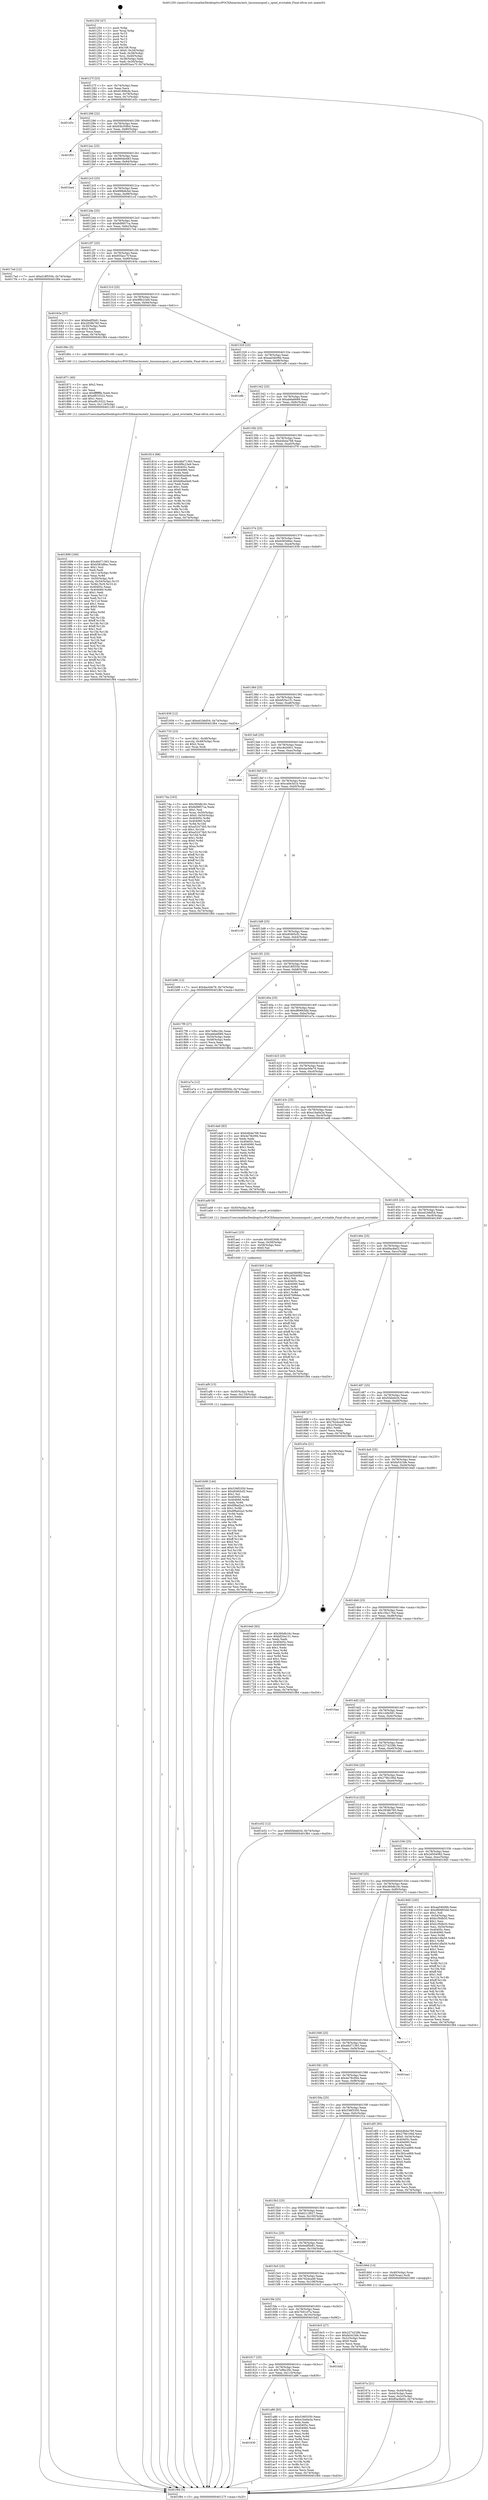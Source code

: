 digraph "0x401250" {
  label = "0x401250 (/mnt/c/Users/mathe/Desktop/tcc/POCII/binaries/extr_linuxmmzpool.c_zpool_evictable_Final-ollvm.out::main(0))"
  labelloc = "t"
  node[shape=record]

  Entry [label="",width=0.3,height=0.3,shape=circle,fillcolor=black,style=filled]
  "0x40127f" [label="{
     0x40127f [23]\l
     | [instrs]\l
     &nbsp;&nbsp;0x40127f \<+3\>: mov -0x74(%rbp),%eax\l
     &nbsp;&nbsp;0x401282 \<+2\>: mov %eax,%ecx\l
     &nbsp;&nbsp;0x401284 \<+6\>: sub $0x81899cfe,%ecx\l
     &nbsp;&nbsp;0x40128a \<+3\>: mov %eax,-0x78(%rbp)\l
     &nbsp;&nbsp;0x40128d \<+3\>: mov %ecx,-0x7c(%rbp)\l
     &nbsp;&nbsp;0x401290 \<+6\>: je 0000000000401d3c \<main+0xaec\>\l
  }"]
  "0x401d3c" [label="{
     0x401d3c\l
  }", style=dashed]
  "0x401296" [label="{
     0x401296 [22]\l
     | [instrs]\l
     &nbsp;&nbsp;0x401296 \<+5\>: jmp 000000000040129b \<main+0x4b\>\l
     &nbsp;&nbsp;0x40129b \<+3\>: mov -0x78(%rbp),%eax\l
     &nbsp;&nbsp;0x40129e \<+5\>: sub $0x83b359b4,%eax\l
     &nbsp;&nbsp;0x4012a3 \<+3\>: mov %eax,-0x80(%rbp)\l
     &nbsp;&nbsp;0x4012a6 \<+6\>: je 0000000000401f55 \<main+0xd05\>\l
  }"]
  Exit [label="",width=0.3,height=0.3,shape=circle,fillcolor=black,style=filled,peripheries=2]
  "0x401f55" [label="{
     0x401f55\l
  }", style=dashed]
  "0x4012ac" [label="{
     0x4012ac [25]\l
     | [instrs]\l
     &nbsp;&nbsp;0x4012ac \<+5\>: jmp 00000000004012b1 \<main+0x61\>\l
     &nbsp;&nbsp;0x4012b1 \<+3\>: mov -0x78(%rbp),%eax\l
     &nbsp;&nbsp;0x4012b4 \<+5\>: sub $0x860de483,%eax\l
     &nbsp;&nbsp;0x4012b9 \<+6\>: mov %eax,-0x84(%rbp)\l
     &nbsp;&nbsp;0x4012bf \<+6\>: je 0000000000401ba4 \<main+0x954\>\l
  }"]
  "0x401b08" [label="{
     0x401b08 [144]\l
     | [instrs]\l
     &nbsp;&nbsp;0x401b08 \<+5\>: mov $0x536f3350,%eax\l
     &nbsp;&nbsp;0x401b0d \<+5\>: mov $0xd0465cf2,%esi\l
     &nbsp;&nbsp;0x401b12 \<+2\>: mov $0x1,%cl\l
     &nbsp;&nbsp;0x401b14 \<+7\>: mov 0x40405c,%edx\l
     &nbsp;&nbsp;0x401b1b \<+8\>: mov 0x404060,%r8d\l
     &nbsp;&nbsp;0x401b23 \<+3\>: mov %edx,%r9d\l
     &nbsp;&nbsp;0x401b26 \<+7\>: add $0x6f9ad2a3,%r9d\l
     &nbsp;&nbsp;0x401b2d \<+4\>: sub $0x1,%r9d\l
     &nbsp;&nbsp;0x401b31 \<+7\>: sub $0x6f9ad2a3,%r9d\l
     &nbsp;&nbsp;0x401b38 \<+4\>: imul %r9d,%edx\l
     &nbsp;&nbsp;0x401b3c \<+3\>: and $0x1,%edx\l
     &nbsp;&nbsp;0x401b3f \<+3\>: cmp $0x0,%edx\l
     &nbsp;&nbsp;0x401b42 \<+4\>: sete %r10b\l
     &nbsp;&nbsp;0x401b46 \<+4\>: cmp $0xa,%r8d\l
     &nbsp;&nbsp;0x401b4a \<+4\>: setl %r11b\l
     &nbsp;&nbsp;0x401b4e \<+3\>: mov %r10b,%bl\l
     &nbsp;&nbsp;0x401b51 \<+3\>: xor $0xff,%bl\l
     &nbsp;&nbsp;0x401b54 \<+3\>: mov %r11b,%r14b\l
     &nbsp;&nbsp;0x401b57 \<+4\>: xor $0xff,%r14b\l
     &nbsp;&nbsp;0x401b5b \<+3\>: xor $0x0,%cl\l
     &nbsp;&nbsp;0x401b5e \<+3\>: mov %bl,%r15b\l
     &nbsp;&nbsp;0x401b61 \<+4\>: and $0x0,%r15b\l
     &nbsp;&nbsp;0x401b65 \<+3\>: and %cl,%r10b\l
     &nbsp;&nbsp;0x401b68 \<+3\>: mov %r14b,%r12b\l
     &nbsp;&nbsp;0x401b6b \<+4\>: and $0x0,%r12b\l
     &nbsp;&nbsp;0x401b6f \<+3\>: and %cl,%r11b\l
     &nbsp;&nbsp;0x401b72 \<+3\>: or %r10b,%r15b\l
     &nbsp;&nbsp;0x401b75 \<+3\>: or %r11b,%r12b\l
     &nbsp;&nbsp;0x401b78 \<+3\>: xor %r12b,%r15b\l
     &nbsp;&nbsp;0x401b7b \<+3\>: or %r14b,%bl\l
     &nbsp;&nbsp;0x401b7e \<+3\>: xor $0xff,%bl\l
     &nbsp;&nbsp;0x401b81 \<+3\>: or $0x0,%cl\l
     &nbsp;&nbsp;0x401b84 \<+2\>: and %cl,%bl\l
     &nbsp;&nbsp;0x401b86 \<+3\>: or %bl,%r15b\l
     &nbsp;&nbsp;0x401b89 \<+4\>: test $0x1,%r15b\l
     &nbsp;&nbsp;0x401b8d \<+3\>: cmovne %esi,%eax\l
     &nbsp;&nbsp;0x401b90 \<+3\>: mov %eax,-0x74(%rbp)\l
     &nbsp;&nbsp;0x401b93 \<+5\>: jmp 0000000000401f84 \<main+0xd34\>\l
  }"]
  "0x401ba4" [label="{
     0x401ba4\l
  }", style=dashed]
  "0x4012c5" [label="{
     0x4012c5 [25]\l
     | [instrs]\l
     &nbsp;&nbsp;0x4012c5 \<+5\>: jmp 00000000004012ca \<main+0x7a\>\l
     &nbsp;&nbsp;0x4012ca \<+3\>: mov -0x78(%rbp),%eax\l
     &nbsp;&nbsp;0x4012cd \<+5\>: sub $0x898b8cbd,%eax\l
     &nbsp;&nbsp;0x4012d2 \<+6\>: mov %eax,-0x88(%rbp)\l
     &nbsp;&nbsp;0x4012d8 \<+6\>: je 0000000000401ccf \<main+0xa7f\>\l
  }"]
  "0x401af9" [label="{
     0x401af9 [15]\l
     | [instrs]\l
     &nbsp;&nbsp;0x401af9 \<+4\>: mov -0x50(%rbp),%rdi\l
     &nbsp;&nbsp;0x401afd \<+6\>: mov %eax,-0x118(%rbp)\l
     &nbsp;&nbsp;0x401b03 \<+5\>: call 0000000000401030 \<free@plt\>\l
     | [calls]\l
     &nbsp;&nbsp;0x401030 \{1\} (unknown)\l
  }"]
  "0x401ccf" [label="{
     0x401ccf\l
  }", style=dashed]
  "0x4012de" [label="{
     0x4012de [25]\l
     | [instrs]\l
     &nbsp;&nbsp;0x4012de \<+5\>: jmp 00000000004012e3 \<main+0x93\>\l
     &nbsp;&nbsp;0x4012e3 \<+3\>: mov -0x78(%rbp),%eax\l
     &nbsp;&nbsp;0x4012e6 \<+5\>: sub $0x8d9857ca,%eax\l
     &nbsp;&nbsp;0x4012eb \<+6\>: mov %eax,-0x8c(%rbp)\l
     &nbsp;&nbsp;0x4012f1 \<+6\>: je 00000000004017ed \<main+0x59d\>\l
  }"]
  "0x401ae2" [label="{
     0x401ae2 [23]\l
     | [instrs]\l
     &nbsp;&nbsp;0x401ae2 \<+10\>: movabs $0x4020d6,%rdi\l
     &nbsp;&nbsp;0x401aec \<+3\>: mov %eax,-0x58(%rbp)\l
     &nbsp;&nbsp;0x401aef \<+3\>: mov -0x58(%rbp),%esi\l
     &nbsp;&nbsp;0x401af2 \<+2\>: mov $0x0,%al\l
     &nbsp;&nbsp;0x401af4 \<+5\>: call 0000000000401040 \<printf@plt\>\l
     | [calls]\l
     &nbsp;&nbsp;0x401040 \{1\} (unknown)\l
  }"]
  "0x4017ed" [label="{
     0x4017ed [12]\l
     | [instrs]\l
     &nbsp;&nbsp;0x4017ed \<+7\>: movl $0xd18f555b,-0x74(%rbp)\l
     &nbsp;&nbsp;0x4017f4 \<+5\>: jmp 0000000000401f84 \<main+0xd34\>\l
  }"]
  "0x4012f7" [label="{
     0x4012f7 [25]\l
     | [instrs]\l
     &nbsp;&nbsp;0x4012f7 \<+5\>: jmp 00000000004012fc \<main+0xac\>\l
     &nbsp;&nbsp;0x4012fc \<+3\>: mov -0x78(%rbp),%eax\l
     &nbsp;&nbsp;0x4012ff \<+5\>: sub $0x955acc7f,%eax\l
     &nbsp;&nbsp;0x401304 \<+6\>: mov %eax,-0x90(%rbp)\l
     &nbsp;&nbsp;0x40130a \<+6\>: je 000000000040163a \<main+0x3ea\>\l
  }"]
  "0x401630" [label="{
     0x401630\l
  }", style=dashed]
  "0x40163a" [label="{
     0x40163a [27]\l
     | [instrs]\l
     &nbsp;&nbsp;0x40163a \<+5\>: mov $0x6edf5b81,%eax\l
     &nbsp;&nbsp;0x40163f \<+5\>: mov $0x2838b760,%ecx\l
     &nbsp;&nbsp;0x401644 \<+3\>: mov -0x30(%rbp),%edx\l
     &nbsp;&nbsp;0x401647 \<+3\>: cmp $0x2,%edx\l
     &nbsp;&nbsp;0x40164a \<+3\>: cmovne %ecx,%eax\l
     &nbsp;&nbsp;0x40164d \<+3\>: mov %eax,-0x74(%rbp)\l
     &nbsp;&nbsp;0x401650 \<+5\>: jmp 0000000000401f84 \<main+0xd34\>\l
  }"]
  "0x401310" [label="{
     0x401310 [25]\l
     | [instrs]\l
     &nbsp;&nbsp;0x401310 \<+5\>: jmp 0000000000401315 \<main+0xc5\>\l
     &nbsp;&nbsp;0x401315 \<+3\>: mov -0x78(%rbp),%eax\l
     &nbsp;&nbsp;0x401318 \<+5\>: sub $0x9f9c23e9,%eax\l
     &nbsp;&nbsp;0x40131d \<+6\>: mov %eax,-0x94(%rbp)\l
     &nbsp;&nbsp;0x401323 \<+6\>: je 000000000040186c \<main+0x61c\>\l
  }"]
  "0x401f84" [label="{
     0x401f84 [5]\l
     | [instrs]\l
     &nbsp;&nbsp;0x401f84 \<+5\>: jmp 000000000040127f \<main+0x2f\>\l
  }"]
  "0x401250" [label="{
     0x401250 [47]\l
     | [instrs]\l
     &nbsp;&nbsp;0x401250 \<+1\>: push %rbp\l
     &nbsp;&nbsp;0x401251 \<+3\>: mov %rsp,%rbp\l
     &nbsp;&nbsp;0x401254 \<+2\>: push %r15\l
     &nbsp;&nbsp;0x401256 \<+2\>: push %r14\l
     &nbsp;&nbsp;0x401258 \<+2\>: push %r13\l
     &nbsp;&nbsp;0x40125a \<+2\>: push %r12\l
     &nbsp;&nbsp;0x40125c \<+1\>: push %rbx\l
     &nbsp;&nbsp;0x40125d \<+7\>: sub $0x108,%rsp\l
     &nbsp;&nbsp;0x401264 \<+7\>: movl $0x0,-0x34(%rbp)\l
     &nbsp;&nbsp;0x40126b \<+3\>: mov %edi,-0x38(%rbp)\l
     &nbsp;&nbsp;0x40126e \<+4\>: mov %rsi,-0x40(%rbp)\l
     &nbsp;&nbsp;0x401272 \<+3\>: mov -0x38(%rbp),%edi\l
     &nbsp;&nbsp;0x401275 \<+3\>: mov %edi,-0x30(%rbp)\l
     &nbsp;&nbsp;0x401278 \<+7\>: movl $0x955acc7f,-0x74(%rbp)\l
  }"]
  "0x401a86" [label="{
     0x401a86 [83]\l
     | [instrs]\l
     &nbsp;&nbsp;0x401a86 \<+5\>: mov $0x536f3350,%eax\l
     &nbsp;&nbsp;0x401a8b \<+5\>: mov $0xe1ba0a3a,%ecx\l
     &nbsp;&nbsp;0x401a90 \<+2\>: xor %edx,%edx\l
     &nbsp;&nbsp;0x401a92 \<+7\>: mov 0x40405c,%esi\l
     &nbsp;&nbsp;0x401a99 \<+7\>: mov 0x404060,%edi\l
     &nbsp;&nbsp;0x401aa0 \<+3\>: sub $0x1,%edx\l
     &nbsp;&nbsp;0x401aa3 \<+3\>: mov %esi,%r8d\l
     &nbsp;&nbsp;0x401aa6 \<+3\>: add %edx,%r8d\l
     &nbsp;&nbsp;0x401aa9 \<+4\>: imul %r8d,%esi\l
     &nbsp;&nbsp;0x401aad \<+3\>: and $0x1,%esi\l
     &nbsp;&nbsp;0x401ab0 \<+3\>: cmp $0x0,%esi\l
     &nbsp;&nbsp;0x401ab3 \<+4\>: sete %r9b\l
     &nbsp;&nbsp;0x401ab7 \<+3\>: cmp $0xa,%edi\l
     &nbsp;&nbsp;0x401aba \<+4\>: setl %r10b\l
     &nbsp;&nbsp;0x401abe \<+3\>: mov %r9b,%r11b\l
     &nbsp;&nbsp;0x401ac1 \<+3\>: and %r10b,%r11b\l
     &nbsp;&nbsp;0x401ac4 \<+3\>: xor %r10b,%r9b\l
     &nbsp;&nbsp;0x401ac7 \<+3\>: or %r9b,%r11b\l
     &nbsp;&nbsp;0x401aca \<+4\>: test $0x1,%r11b\l
     &nbsp;&nbsp;0x401ace \<+3\>: cmovne %ecx,%eax\l
     &nbsp;&nbsp;0x401ad1 \<+3\>: mov %eax,-0x74(%rbp)\l
     &nbsp;&nbsp;0x401ad4 \<+5\>: jmp 0000000000401f84 \<main+0xd34\>\l
  }"]
  "0x40186c" [label="{
     0x40186c [5]\l
     | [instrs]\l
     &nbsp;&nbsp;0x40186c \<+5\>: call 0000000000401160 \<next_i\>\l
     | [calls]\l
     &nbsp;&nbsp;0x401160 \{1\} (/mnt/c/Users/mathe/Desktop/tcc/POCII/binaries/extr_linuxmmzpool.c_zpool_evictable_Final-ollvm.out::next_i)\l
  }"]
  "0x401329" [label="{
     0x401329 [25]\l
     | [instrs]\l
     &nbsp;&nbsp;0x401329 \<+5\>: jmp 000000000040132e \<main+0xde\>\l
     &nbsp;&nbsp;0x40132e \<+3\>: mov -0x78(%rbp),%eax\l
     &nbsp;&nbsp;0x401331 \<+5\>: sub $0xaa04b06b,%eax\l
     &nbsp;&nbsp;0x401336 \<+6\>: mov %eax,-0x98(%rbp)\l
     &nbsp;&nbsp;0x40133c \<+6\>: je 0000000000401efb \<main+0xcab\>\l
  }"]
  "0x401617" [label="{
     0x401617 [25]\l
     | [instrs]\l
     &nbsp;&nbsp;0x401617 \<+5\>: jmp 000000000040161c \<main+0x3cc\>\l
     &nbsp;&nbsp;0x40161c \<+3\>: mov -0x78(%rbp),%eax\l
     &nbsp;&nbsp;0x40161f \<+5\>: sub $0x7e9bc29c,%eax\l
     &nbsp;&nbsp;0x401624 \<+6\>: mov %eax,-0x110(%rbp)\l
     &nbsp;&nbsp;0x40162a \<+6\>: je 0000000000401a86 \<main+0x836\>\l
  }"]
  "0x401efb" [label="{
     0x401efb\l
  }", style=dashed]
  "0x401342" [label="{
     0x401342 [25]\l
     | [instrs]\l
     &nbsp;&nbsp;0x401342 \<+5\>: jmp 0000000000401347 \<main+0xf7\>\l
     &nbsp;&nbsp;0x401347 \<+3\>: mov -0x78(%rbp),%eax\l
     &nbsp;&nbsp;0x40134a \<+5\>: sub $0xab6a6689,%eax\l
     &nbsp;&nbsp;0x40134f \<+6\>: mov %eax,-0x9c(%rbp)\l
     &nbsp;&nbsp;0x401355 \<+6\>: je 0000000000401814 \<main+0x5c4\>\l
  }"]
  "0x401bd2" [label="{
     0x401bd2\l
  }", style=dashed]
  "0x401814" [label="{
     0x401814 [88]\l
     | [instrs]\l
     &nbsp;&nbsp;0x401814 \<+5\>: mov $0x46d71363,%eax\l
     &nbsp;&nbsp;0x401819 \<+5\>: mov $0x9f9c23e9,%ecx\l
     &nbsp;&nbsp;0x40181e \<+7\>: mov 0x40405c,%edx\l
     &nbsp;&nbsp;0x401825 \<+7\>: mov 0x404060,%esi\l
     &nbsp;&nbsp;0x40182c \<+2\>: mov %edx,%edi\l
     &nbsp;&nbsp;0x40182e \<+6\>: add $0x6d0ad4e9,%edi\l
     &nbsp;&nbsp;0x401834 \<+3\>: sub $0x1,%edi\l
     &nbsp;&nbsp;0x401837 \<+6\>: sub $0x6d0ad4e9,%edi\l
     &nbsp;&nbsp;0x40183d \<+3\>: imul %edi,%edx\l
     &nbsp;&nbsp;0x401840 \<+3\>: and $0x1,%edx\l
     &nbsp;&nbsp;0x401843 \<+3\>: cmp $0x0,%edx\l
     &nbsp;&nbsp;0x401846 \<+4\>: sete %r8b\l
     &nbsp;&nbsp;0x40184a \<+3\>: cmp $0xa,%esi\l
     &nbsp;&nbsp;0x40184d \<+4\>: setl %r9b\l
     &nbsp;&nbsp;0x401851 \<+3\>: mov %r8b,%r10b\l
     &nbsp;&nbsp;0x401854 \<+3\>: and %r9b,%r10b\l
     &nbsp;&nbsp;0x401857 \<+3\>: xor %r9b,%r8b\l
     &nbsp;&nbsp;0x40185a \<+3\>: or %r8b,%r10b\l
     &nbsp;&nbsp;0x40185d \<+4\>: test $0x1,%r10b\l
     &nbsp;&nbsp;0x401861 \<+3\>: cmovne %ecx,%eax\l
     &nbsp;&nbsp;0x401864 \<+3\>: mov %eax,-0x74(%rbp)\l
     &nbsp;&nbsp;0x401867 \<+5\>: jmp 0000000000401f84 \<main+0xd34\>\l
  }"]
  "0x40135b" [label="{
     0x40135b [25]\l
     | [instrs]\l
     &nbsp;&nbsp;0x40135b \<+5\>: jmp 0000000000401360 \<main+0x110\>\l
     &nbsp;&nbsp;0x401360 \<+3\>: mov -0x78(%rbp),%eax\l
     &nbsp;&nbsp;0x401363 \<+5\>: sub $0xb4b4a768,%eax\l
     &nbsp;&nbsp;0x401368 \<+6\>: mov %eax,-0xa0(%rbp)\l
     &nbsp;&nbsp;0x40136e \<+6\>: je 0000000000401f76 \<main+0xd26\>\l
  }"]
  "0x401899" [label="{
     0x401899 [160]\l
     | [instrs]\l
     &nbsp;&nbsp;0x401899 \<+5\>: mov $0x46d71363,%ecx\l
     &nbsp;&nbsp;0x40189e \<+5\>: mov $0xb583d6ec,%edx\l
     &nbsp;&nbsp;0x4018a3 \<+3\>: mov $0x1,%sil\l
     &nbsp;&nbsp;0x4018a6 \<+2\>: xor %edi,%edi\l
     &nbsp;&nbsp;0x4018a8 \<+7\>: mov -0x114(%rbp),%r8d\l
     &nbsp;&nbsp;0x4018af \<+4\>: imul %eax,%r8d\l
     &nbsp;&nbsp;0x4018b3 \<+4\>: mov -0x50(%rbp),%r9\l
     &nbsp;&nbsp;0x4018b7 \<+4\>: movslq -0x54(%rbp),%r10\l
     &nbsp;&nbsp;0x4018bb \<+4\>: mov %r8d,(%r9,%r10,4)\l
     &nbsp;&nbsp;0x4018bf \<+7\>: mov 0x40405c,%eax\l
     &nbsp;&nbsp;0x4018c6 \<+8\>: mov 0x404060,%r8d\l
     &nbsp;&nbsp;0x4018ce \<+3\>: sub $0x1,%edi\l
     &nbsp;&nbsp;0x4018d1 \<+3\>: mov %eax,%r11d\l
     &nbsp;&nbsp;0x4018d4 \<+3\>: add %edi,%r11d\l
     &nbsp;&nbsp;0x4018d7 \<+4\>: imul %r11d,%eax\l
     &nbsp;&nbsp;0x4018db \<+3\>: and $0x1,%eax\l
     &nbsp;&nbsp;0x4018de \<+3\>: cmp $0x0,%eax\l
     &nbsp;&nbsp;0x4018e1 \<+3\>: sete %bl\l
     &nbsp;&nbsp;0x4018e4 \<+4\>: cmp $0xa,%r8d\l
     &nbsp;&nbsp;0x4018e8 \<+4\>: setl %r14b\l
     &nbsp;&nbsp;0x4018ec \<+3\>: mov %bl,%r15b\l
     &nbsp;&nbsp;0x4018ef \<+4\>: xor $0xff,%r15b\l
     &nbsp;&nbsp;0x4018f3 \<+3\>: mov %r14b,%r12b\l
     &nbsp;&nbsp;0x4018f6 \<+4\>: xor $0xff,%r12b\l
     &nbsp;&nbsp;0x4018fa \<+4\>: xor $0x1,%sil\l
     &nbsp;&nbsp;0x4018fe \<+3\>: mov %r15b,%r13b\l
     &nbsp;&nbsp;0x401901 \<+4\>: and $0xff,%r13b\l
     &nbsp;&nbsp;0x401905 \<+3\>: and %sil,%bl\l
     &nbsp;&nbsp;0x401908 \<+3\>: mov %r12b,%al\l
     &nbsp;&nbsp;0x40190b \<+2\>: and $0xff,%al\l
     &nbsp;&nbsp;0x40190d \<+3\>: and %sil,%r14b\l
     &nbsp;&nbsp;0x401910 \<+3\>: or %bl,%r13b\l
     &nbsp;&nbsp;0x401913 \<+3\>: or %r14b,%al\l
     &nbsp;&nbsp;0x401916 \<+3\>: xor %al,%r13b\l
     &nbsp;&nbsp;0x401919 \<+3\>: or %r12b,%r15b\l
     &nbsp;&nbsp;0x40191c \<+4\>: xor $0xff,%r15b\l
     &nbsp;&nbsp;0x401920 \<+4\>: or $0x1,%sil\l
     &nbsp;&nbsp;0x401924 \<+3\>: and %sil,%r15b\l
     &nbsp;&nbsp;0x401927 \<+3\>: or %r15b,%r13b\l
     &nbsp;&nbsp;0x40192a \<+4\>: test $0x1,%r13b\l
     &nbsp;&nbsp;0x40192e \<+3\>: cmovne %edx,%ecx\l
     &nbsp;&nbsp;0x401931 \<+3\>: mov %ecx,-0x74(%rbp)\l
     &nbsp;&nbsp;0x401934 \<+5\>: jmp 0000000000401f84 \<main+0xd34\>\l
  }"]
  "0x401f76" [label="{
     0x401f76\l
  }", style=dashed]
  "0x401374" [label="{
     0x401374 [25]\l
     | [instrs]\l
     &nbsp;&nbsp;0x401374 \<+5\>: jmp 0000000000401379 \<main+0x129\>\l
     &nbsp;&nbsp;0x401379 \<+3\>: mov -0x78(%rbp),%eax\l
     &nbsp;&nbsp;0x40137c \<+5\>: sub $0xb583d6ec,%eax\l
     &nbsp;&nbsp;0x401381 \<+6\>: mov %eax,-0xa4(%rbp)\l
     &nbsp;&nbsp;0x401387 \<+6\>: je 0000000000401939 \<main+0x6e9\>\l
  }"]
  "0x401871" [label="{
     0x401871 [40]\l
     | [instrs]\l
     &nbsp;&nbsp;0x401871 \<+5\>: mov $0x2,%ecx\l
     &nbsp;&nbsp;0x401876 \<+1\>: cltd\l
     &nbsp;&nbsp;0x401877 \<+2\>: idiv %ecx\l
     &nbsp;&nbsp;0x401879 \<+6\>: imul $0xfffffffe,%edx,%ecx\l
     &nbsp;&nbsp;0x40187f \<+6\>: add $0xef910322,%ecx\l
     &nbsp;&nbsp;0x401885 \<+3\>: add $0x1,%ecx\l
     &nbsp;&nbsp;0x401888 \<+6\>: sub $0xef910322,%ecx\l
     &nbsp;&nbsp;0x40188e \<+6\>: mov %ecx,-0x114(%rbp)\l
     &nbsp;&nbsp;0x401894 \<+5\>: call 0000000000401160 \<next_i\>\l
     | [calls]\l
     &nbsp;&nbsp;0x401160 \{1\} (/mnt/c/Users/mathe/Desktop/tcc/POCII/binaries/extr_linuxmmzpool.c_zpool_evictable_Final-ollvm.out::next_i)\l
  }"]
  "0x401939" [label="{
     0x401939 [12]\l
     | [instrs]\l
     &nbsp;&nbsp;0x401939 \<+7\>: movl $0xed1b6d54,-0x74(%rbp)\l
     &nbsp;&nbsp;0x401940 \<+5\>: jmp 0000000000401f84 \<main+0xd34\>\l
  }"]
  "0x40138d" [label="{
     0x40138d [25]\l
     | [instrs]\l
     &nbsp;&nbsp;0x40138d \<+5\>: jmp 0000000000401392 \<main+0x142\>\l
     &nbsp;&nbsp;0x401392 \<+3\>: mov -0x78(%rbp),%eax\l
     &nbsp;&nbsp;0x401395 \<+5\>: sub $0xbf20a151,%eax\l
     &nbsp;&nbsp;0x40139a \<+6\>: mov %eax,-0xa8(%rbp)\l
     &nbsp;&nbsp;0x4013a0 \<+6\>: je 0000000000401733 \<main+0x4e3\>\l
  }"]
  "0x40174a" [label="{
     0x40174a [163]\l
     | [instrs]\l
     &nbsp;&nbsp;0x40174a \<+5\>: mov $0x360db16c,%ecx\l
     &nbsp;&nbsp;0x40174f \<+5\>: mov $0x8d9857ca,%edx\l
     &nbsp;&nbsp;0x401754 \<+3\>: mov $0x1,%sil\l
     &nbsp;&nbsp;0x401757 \<+4\>: mov %rax,-0x50(%rbp)\l
     &nbsp;&nbsp;0x40175b \<+7\>: movl $0x0,-0x54(%rbp)\l
     &nbsp;&nbsp;0x401762 \<+8\>: mov 0x40405c,%r8d\l
     &nbsp;&nbsp;0x40176a \<+8\>: mov 0x404060,%r9d\l
     &nbsp;&nbsp;0x401772 \<+3\>: mov %r8d,%r10d\l
     &nbsp;&nbsp;0x401775 \<+7\>: sub $0xa52473b5,%r10d\l
     &nbsp;&nbsp;0x40177c \<+4\>: sub $0x1,%r10d\l
     &nbsp;&nbsp;0x401780 \<+7\>: add $0xa52473b5,%r10d\l
     &nbsp;&nbsp;0x401787 \<+4\>: imul %r10d,%r8d\l
     &nbsp;&nbsp;0x40178b \<+4\>: and $0x1,%r8d\l
     &nbsp;&nbsp;0x40178f \<+4\>: cmp $0x0,%r8d\l
     &nbsp;&nbsp;0x401793 \<+4\>: sete %r11b\l
     &nbsp;&nbsp;0x401797 \<+4\>: cmp $0xa,%r9d\l
     &nbsp;&nbsp;0x40179b \<+3\>: setl %bl\l
     &nbsp;&nbsp;0x40179e \<+3\>: mov %r11b,%r14b\l
     &nbsp;&nbsp;0x4017a1 \<+4\>: xor $0xff,%r14b\l
     &nbsp;&nbsp;0x4017a5 \<+3\>: mov %bl,%r15b\l
     &nbsp;&nbsp;0x4017a8 \<+4\>: xor $0xff,%r15b\l
     &nbsp;&nbsp;0x4017ac \<+4\>: xor $0x1,%sil\l
     &nbsp;&nbsp;0x4017b0 \<+3\>: mov %r14b,%r12b\l
     &nbsp;&nbsp;0x4017b3 \<+4\>: and $0xff,%r12b\l
     &nbsp;&nbsp;0x4017b7 \<+3\>: and %sil,%r11b\l
     &nbsp;&nbsp;0x4017ba \<+3\>: mov %r15b,%r13b\l
     &nbsp;&nbsp;0x4017bd \<+4\>: and $0xff,%r13b\l
     &nbsp;&nbsp;0x4017c1 \<+3\>: and %sil,%bl\l
     &nbsp;&nbsp;0x4017c4 \<+3\>: or %r11b,%r12b\l
     &nbsp;&nbsp;0x4017c7 \<+3\>: or %bl,%r13b\l
     &nbsp;&nbsp;0x4017ca \<+3\>: xor %r13b,%r12b\l
     &nbsp;&nbsp;0x4017cd \<+3\>: or %r15b,%r14b\l
     &nbsp;&nbsp;0x4017d0 \<+4\>: xor $0xff,%r14b\l
     &nbsp;&nbsp;0x4017d4 \<+4\>: or $0x1,%sil\l
     &nbsp;&nbsp;0x4017d8 \<+3\>: and %sil,%r14b\l
     &nbsp;&nbsp;0x4017db \<+3\>: or %r14b,%r12b\l
     &nbsp;&nbsp;0x4017de \<+4\>: test $0x1,%r12b\l
     &nbsp;&nbsp;0x4017e2 \<+3\>: cmovne %edx,%ecx\l
     &nbsp;&nbsp;0x4017e5 \<+3\>: mov %ecx,-0x74(%rbp)\l
     &nbsp;&nbsp;0x4017e8 \<+5\>: jmp 0000000000401f84 \<main+0xd34\>\l
  }"]
  "0x401733" [label="{
     0x401733 [23]\l
     | [instrs]\l
     &nbsp;&nbsp;0x401733 \<+7\>: movl $0x1,-0x48(%rbp)\l
     &nbsp;&nbsp;0x40173a \<+4\>: movslq -0x48(%rbp),%rax\l
     &nbsp;&nbsp;0x40173e \<+4\>: shl $0x2,%rax\l
     &nbsp;&nbsp;0x401742 \<+3\>: mov %rax,%rdi\l
     &nbsp;&nbsp;0x401745 \<+5\>: call 0000000000401050 \<malloc@plt\>\l
     | [calls]\l
     &nbsp;&nbsp;0x401050 \{1\} (unknown)\l
  }"]
  "0x4013a6" [label="{
     0x4013a6 [25]\l
     | [instrs]\l
     &nbsp;&nbsp;0x4013a6 \<+5\>: jmp 00000000004013ab \<main+0x15b\>\l
     &nbsp;&nbsp;0x4013ab \<+3\>: mov -0x78(%rbp),%eax\l
     &nbsp;&nbsp;0x4013ae \<+5\>: sub $0xc8a50fc1,%eax\l
     &nbsp;&nbsp;0x4013b3 \<+6\>: mov %eax,-0xac(%rbp)\l
     &nbsp;&nbsp;0x4013b9 \<+6\>: je 0000000000401d48 \<main+0xaf8\>\l
  }"]
  "0x4015fe" [label="{
     0x4015fe [25]\l
     | [instrs]\l
     &nbsp;&nbsp;0x4015fe \<+5\>: jmp 0000000000401603 \<main+0x3b3\>\l
     &nbsp;&nbsp;0x401603 \<+3\>: mov -0x78(%rbp),%eax\l
     &nbsp;&nbsp;0x401606 \<+5\>: sub $0x7b01cf7a,%eax\l
     &nbsp;&nbsp;0x40160b \<+6\>: mov %eax,-0x10c(%rbp)\l
     &nbsp;&nbsp;0x401611 \<+6\>: je 0000000000401bd2 \<main+0x982\>\l
  }"]
  "0x401d48" [label="{
     0x401d48\l
  }", style=dashed]
  "0x4013bf" [label="{
     0x4013bf [25]\l
     | [instrs]\l
     &nbsp;&nbsp;0x4013bf \<+5\>: jmp 00000000004013c4 \<main+0x174\>\l
     &nbsp;&nbsp;0x4013c4 \<+3\>: mov -0x78(%rbp),%eax\l
     &nbsp;&nbsp;0x4013c7 \<+5\>: sub $0xca0e3d1b,%eax\l
     &nbsp;&nbsp;0x4013cc \<+6\>: mov %eax,-0xb0(%rbp)\l
     &nbsp;&nbsp;0x4013d2 \<+6\>: je 0000000000401c3f \<main+0x9ef\>\l
  }"]
  "0x4016c5" [label="{
     0x4016c5 [27]\l
     | [instrs]\l
     &nbsp;&nbsp;0x4016c5 \<+5\>: mov $0x2274228b,%eax\l
     &nbsp;&nbsp;0x4016ca \<+5\>: mov $0xfa541bfe,%ecx\l
     &nbsp;&nbsp;0x4016cf \<+3\>: mov -0x2c(%rbp),%edx\l
     &nbsp;&nbsp;0x4016d2 \<+3\>: cmp $0x0,%edx\l
     &nbsp;&nbsp;0x4016d5 \<+3\>: cmove %ecx,%eax\l
     &nbsp;&nbsp;0x4016d8 \<+3\>: mov %eax,-0x74(%rbp)\l
     &nbsp;&nbsp;0x4016db \<+5\>: jmp 0000000000401f84 \<main+0xd34\>\l
  }"]
  "0x401c3f" [label="{
     0x401c3f\l
  }", style=dashed]
  "0x4013d8" [label="{
     0x4013d8 [25]\l
     | [instrs]\l
     &nbsp;&nbsp;0x4013d8 \<+5\>: jmp 00000000004013dd \<main+0x18d\>\l
     &nbsp;&nbsp;0x4013dd \<+3\>: mov -0x78(%rbp),%eax\l
     &nbsp;&nbsp;0x4013e0 \<+5\>: sub $0xd0465cf2,%eax\l
     &nbsp;&nbsp;0x4013e5 \<+6\>: mov %eax,-0xb4(%rbp)\l
     &nbsp;&nbsp;0x4013eb \<+6\>: je 0000000000401b98 \<main+0x948\>\l
  }"]
  "0x40167a" [label="{
     0x40167a [21]\l
     | [instrs]\l
     &nbsp;&nbsp;0x40167a \<+3\>: mov %eax,-0x44(%rbp)\l
     &nbsp;&nbsp;0x40167d \<+3\>: mov -0x44(%rbp),%eax\l
     &nbsp;&nbsp;0x401680 \<+3\>: mov %eax,-0x2c(%rbp)\l
     &nbsp;&nbsp;0x401683 \<+7\>: movl $0xf0ac8a02,-0x74(%rbp)\l
     &nbsp;&nbsp;0x40168a \<+5\>: jmp 0000000000401f84 \<main+0xd34\>\l
  }"]
  "0x401b98" [label="{
     0x401b98 [12]\l
     | [instrs]\l
     &nbsp;&nbsp;0x401b98 \<+7\>: movl $0xdac0de76,-0x74(%rbp)\l
     &nbsp;&nbsp;0x401b9f \<+5\>: jmp 0000000000401f84 \<main+0xd34\>\l
  }"]
  "0x4013f1" [label="{
     0x4013f1 [25]\l
     | [instrs]\l
     &nbsp;&nbsp;0x4013f1 \<+5\>: jmp 00000000004013f6 \<main+0x1a6\>\l
     &nbsp;&nbsp;0x4013f6 \<+3\>: mov -0x78(%rbp),%eax\l
     &nbsp;&nbsp;0x4013f9 \<+5\>: sub $0xd18f555b,%eax\l
     &nbsp;&nbsp;0x4013fe \<+6\>: mov %eax,-0xb8(%rbp)\l
     &nbsp;&nbsp;0x401404 \<+6\>: je 00000000004017f9 \<main+0x5a9\>\l
  }"]
  "0x4015e5" [label="{
     0x4015e5 [25]\l
     | [instrs]\l
     &nbsp;&nbsp;0x4015e5 \<+5\>: jmp 00000000004015ea \<main+0x39a\>\l
     &nbsp;&nbsp;0x4015ea \<+3\>: mov -0x78(%rbp),%eax\l
     &nbsp;&nbsp;0x4015ed \<+5\>: sub $0x762dca49,%eax\l
     &nbsp;&nbsp;0x4015f2 \<+6\>: mov %eax,-0x108(%rbp)\l
     &nbsp;&nbsp;0x4015f8 \<+6\>: je 00000000004016c5 \<main+0x475\>\l
  }"]
  "0x4017f9" [label="{
     0x4017f9 [27]\l
     | [instrs]\l
     &nbsp;&nbsp;0x4017f9 \<+5\>: mov $0x7e9bc29c,%eax\l
     &nbsp;&nbsp;0x4017fe \<+5\>: mov $0xab6a6689,%ecx\l
     &nbsp;&nbsp;0x401803 \<+3\>: mov -0x54(%rbp),%edx\l
     &nbsp;&nbsp;0x401806 \<+3\>: cmp -0x48(%rbp),%edx\l
     &nbsp;&nbsp;0x401809 \<+3\>: cmovl %ecx,%eax\l
     &nbsp;&nbsp;0x40180c \<+3\>: mov %eax,-0x74(%rbp)\l
     &nbsp;&nbsp;0x40180f \<+5\>: jmp 0000000000401f84 \<main+0xd34\>\l
  }"]
  "0x40140a" [label="{
     0x40140a [25]\l
     | [instrs]\l
     &nbsp;&nbsp;0x40140a \<+5\>: jmp 000000000040140f \<main+0x1bf\>\l
     &nbsp;&nbsp;0x40140f \<+3\>: mov -0x78(%rbp),%eax\l
     &nbsp;&nbsp;0x401412 \<+5\>: sub $0xd80663dd,%eax\l
     &nbsp;&nbsp;0x401417 \<+6\>: mov %eax,-0xbc(%rbp)\l
     &nbsp;&nbsp;0x40141d \<+6\>: je 0000000000401a7a \<main+0x82a\>\l
  }"]
  "0x40166d" [label="{
     0x40166d [13]\l
     | [instrs]\l
     &nbsp;&nbsp;0x40166d \<+4\>: mov -0x40(%rbp),%rax\l
     &nbsp;&nbsp;0x401671 \<+4\>: mov 0x8(%rax),%rdi\l
     &nbsp;&nbsp;0x401675 \<+5\>: call 0000000000401060 \<atoi@plt\>\l
     | [calls]\l
     &nbsp;&nbsp;0x401060 \{1\} (unknown)\l
  }"]
  "0x401a7a" [label="{
     0x401a7a [12]\l
     | [instrs]\l
     &nbsp;&nbsp;0x401a7a \<+7\>: movl $0xd18f555b,-0x74(%rbp)\l
     &nbsp;&nbsp;0x401a81 \<+5\>: jmp 0000000000401f84 \<main+0xd34\>\l
  }"]
  "0x401423" [label="{
     0x401423 [25]\l
     | [instrs]\l
     &nbsp;&nbsp;0x401423 \<+5\>: jmp 0000000000401428 \<main+0x1d8\>\l
     &nbsp;&nbsp;0x401428 \<+3\>: mov -0x78(%rbp),%eax\l
     &nbsp;&nbsp;0x40142b \<+5\>: sub $0xdac0de76,%eax\l
     &nbsp;&nbsp;0x401430 \<+6\>: mov %eax,-0xc0(%rbp)\l
     &nbsp;&nbsp;0x401436 \<+6\>: je 0000000000401da0 \<main+0xb50\>\l
  }"]
  "0x4015cc" [label="{
     0x4015cc [25]\l
     | [instrs]\l
     &nbsp;&nbsp;0x4015cc \<+5\>: jmp 00000000004015d1 \<main+0x381\>\l
     &nbsp;&nbsp;0x4015d1 \<+3\>: mov -0x78(%rbp),%eax\l
     &nbsp;&nbsp;0x4015d4 \<+5\>: sub $0x6edf5b81,%eax\l
     &nbsp;&nbsp;0x4015d9 \<+6\>: mov %eax,-0x104(%rbp)\l
     &nbsp;&nbsp;0x4015df \<+6\>: je 000000000040166d \<main+0x41d\>\l
  }"]
  "0x401da0" [label="{
     0x401da0 [83]\l
     | [instrs]\l
     &nbsp;&nbsp;0x401da0 \<+5\>: mov $0xb4b4a768,%eax\l
     &nbsp;&nbsp;0x401da5 \<+5\>: mov $0x4e78c094,%ecx\l
     &nbsp;&nbsp;0x401daa \<+2\>: xor %edx,%edx\l
     &nbsp;&nbsp;0x401dac \<+7\>: mov 0x40405c,%esi\l
     &nbsp;&nbsp;0x401db3 \<+7\>: mov 0x404060,%edi\l
     &nbsp;&nbsp;0x401dba \<+3\>: sub $0x1,%edx\l
     &nbsp;&nbsp;0x401dbd \<+3\>: mov %esi,%r8d\l
     &nbsp;&nbsp;0x401dc0 \<+3\>: add %edx,%r8d\l
     &nbsp;&nbsp;0x401dc3 \<+4\>: imul %r8d,%esi\l
     &nbsp;&nbsp;0x401dc7 \<+3\>: and $0x1,%esi\l
     &nbsp;&nbsp;0x401dca \<+3\>: cmp $0x0,%esi\l
     &nbsp;&nbsp;0x401dcd \<+4\>: sete %r9b\l
     &nbsp;&nbsp;0x401dd1 \<+3\>: cmp $0xa,%edi\l
     &nbsp;&nbsp;0x401dd4 \<+4\>: setl %r10b\l
     &nbsp;&nbsp;0x401dd8 \<+3\>: mov %r9b,%r11b\l
     &nbsp;&nbsp;0x401ddb \<+3\>: and %r10b,%r11b\l
     &nbsp;&nbsp;0x401dde \<+3\>: xor %r10b,%r9b\l
     &nbsp;&nbsp;0x401de1 \<+3\>: or %r9b,%r11b\l
     &nbsp;&nbsp;0x401de4 \<+4\>: test $0x1,%r11b\l
     &nbsp;&nbsp;0x401de8 \<+3\>: cmovne %ecx,%eax\l
     &nbsp;&nbsp;0x401deb \<+3\>: mov %eax,-0x74(%rbp)\l
     &nbsp;&nbsp;0x401dee \<+5\>: jmp 0000000000401f84 \<main+0xd34\>\l
  }"]
  "0x40143c" [label="{
     0x40143c [25]\l
     | [instrs]\l
     &nbsp;&nbsp;0x40143c \<+5\>: jmp 0000000000401441 \<main+0x1f1\>\l
     &nbsp;&nbsp;0x401441 \<+3\>: mov -0x78(%rbp),%eax\l
     &nbsp;&nbsp;0x401444 \<+5\>: sub $0xe1ba0a3a,%eax\l
     &nbsp;&nbsp;0x401449 \<+6\>: mov %eax,-0xc4(%rbp)\l
     &nbsp;&nbsp;0x40144f \<+6\>: je 0000000000401ad9 \<main+0x889\>\l
  }"]
  "0x401d8f" [label="{
     0x401d8f\l
  }", style=dashed]
  "0x401ad9" [label="{
     0x401ad9 [9]\l
     | [instrs]\l
     &nbsp;&nbsp;0x401ad9 \<+4\>: mov -0x50(%rbp),%rdi\l
     &nbsp;&nbsp;0x401add \<+5\>: call 0000000000401240 \<zpool_evictable\>\l
     | [calls]\l
     &nbsp;&nbsp;0x401240 \{1\} (/mnt/c/Users/mathe/Desktop/tcc/POCII/binaries/extr_linuxmmzpool.c_zpool_evictable_Final-ollvm.out::zpool_evictable)\l
  }"]
  "0x401455" [label="{
     0x401455 [25]\l
     | [instrs]\l
     &nbsp;&nbsp;0x401455 \<+5\>: jmp 000000000040145a \<main+0x20a\>\l
     &nbsp;&nbsp;0x40145a \<+3\>: mov -0x78(%rbp),%eax\l
     &nbsp;&nbsp;0x40145d \<+5\>: sub $0xed1b6d54,%eax\l
     &nbsp;&nbsp;0x401462 \<+6\>: mov %eax,-0xc8(%rbp)\l
     &nbsp;&nbsp;0x401468 \<+6\>: je 0000000000401945 \<main+0x6f5\>\l
  }"]
  "0x4015b3" [label="{
     0x4015b3 [25]\l
     | [instrs]\l
     &nbsp;&nbsp;0x4015b3 \<+5\>: jmp 00000000004015b8 \<main+0x368\>\l
     &nbsp;&nbsp;0x4015b8 \<+3\>: mov -0x78(%rbp),%eax\l
     &nbsp;&nbsp;0x4015bb \<+5\>: sub $0x6211f027,%eax\l
     &nbsp;&nbsp;0x4015c0 \<+6\>: mov %eax,-0x100(%rbp)\l
     &nbsp;&nbsp;0x4015c6 \<+6\>: je 0000000000401d8f \<main+0xb3f\>\l
  }"]
  "0x401945" [label="{
     0x401945 [144]\l
     | [instrs]\l
     &nbsp;&nbsp;0x401945 \<+5\>: mov $0xaa04b06b,%eax\l
     &nbsp;&nbsp;0x40194a \<+5\>: mov $0x2d504082,%ecx\l
     &nbsp;&nbsp;0x40194f \<+2\>: mov $0x1,%dl\l
     &nbsp;&nbsp;0x401951 \<+7\>: mov 0x40405c,%esi\l
     &nbsp;&nbsp;0x401958 \<+7\>: mov 0x404060,%edi\l
     &nbsp;&nbsp;0x40195f \<+3\>: mov %esi,%r8d\l
     &nbsp;&nbsp;0x401962 \<+7\>: sub $0x67b9bbec,%r8d\l
     &nbsp;&nbsp;0x401969 \<+4\>: sub $0x1,%r8d\l
     &nbsp;&nbsp;0x40196d \<+7\>: add $0x67b9bbec,%r8d\l
     &nbsp;&nbsp;0x401974 \<+4\>: imul %r8d,%esi\l
     &nbsp;&nbsp;0x401978 \<+3\>: and $0x1,%esi\l
     &nbsp;&nbsp;0x40197b \<+3\>: cmp $0x0,%esi\l
     &nbsp;&nbsp;0x40197e \<+4\>: sete %r9b\l
     &nbsp;&nbsp;0x401982 \<+3\>: cmp $0xa,%edi\l
     &nbsp;&nbsp;0x401985 \<+4\>: setl %r10b\l
     &nbsp;&nbsp;0x401989 \<+3\>: mov %r9b,%r11b\l
     &nbsp;&nbsp;0x40198c \<+4\>: xor $0xff,%r11b\l
     &nbsp;&nbsp;0x401990 \<+3\>: mov %r10b,%bl\l
     &nbsp;&nbsp;0x401993 \<+3\>: xor $0xff,%bl\l
     &nbsp;&nbsp;0x401996 \<+3\>: xor $0x1,%dl\l
     &nbsp;&nbsp;0x401999 \<+3\>: mov %r11b,%r14b\l
     &nbsp;&nbsp;0x40199c \<+4\>: and $0xff,%r14b\l
     &nbsp;&nbsp;0x4019a0 \<+3\>: and %dl,%r9b\l
     &nbsp;&nbsp;0x4019a3 \<+3\>: mov %bl,%r15b\l
     &nbsp;&nbsp;0x4019a6 \<+4\>: and $0xff,%r15b\l
     &nbsp;&nbsp;0x4019aa \<+3\>: and %dl,%r10b\l
     &nbsp;&nbsp;0x4019ad \<+3\>: or %r9b,%r14b\l
     &nbsp;&nbsp;0x4019b0 \<+3\>: or %r10b,%r15b\l
     &nbsp;&nbsp;0x4019b3 \<+3\>: xor %r15b,%r14b\l
     &nbsp;&nbsp;0x4019b6 \<+3\>: or %bl,%r11b\l
     &nbsp;&nbsp;0x4019b9 \<+4\>: xor $0xff,%r11b\l
     &nbsp;&nbsp;0x4019bd \<+3\>: or $0x1,%dl\l
     &nbsp;&nbsp;0x4019c0 \<+3\>: and %dl,%r11b\l
     &nbsp;&nbsp;0x4019c3 \<+3\>: or %r11b,%r14b\l
     &nbsp;&nbsp;0x4019c6 \<+4\>: test $0x1,%r14b\l
     &nbsp;&nbsp;0x4019ca \<+3\>: cmovne %ecx,%eax\l
     &nbsp;&nbsp;0x4019cd \<+3\>: mov %eax,-0x74(%rbp)\l
     &nbsp;&nbsp;0x4019d0 \<+5\>: jmp 0000000000401f84 \<main+0xd34\>\l
  }"]
  "0x40146e" [label="{
     0x40146e [25]\l
     | [instrs]\l
     &nbsp;&nbsp;0x40146e \<+5\>: jmp 0000000000401473 \<main+0x223\>\l
     &nbsp;&nbsp;0x401473 \<+3\>: mov -0x78(%rbp),%eax\l
     &nbsp;&nbsp;0x401476 \<+5\>: sub $0xf0ac8a02,%eax\l
     &nbsp;&nbsp;0x40147b \<+6\>: mov %eax,-0xcc(%rbp)\l
     &nbsp;&nbsp;0x401481 \<+6\>: je 000000000040168f \<main+0x43f\>\l
  }"]
  "0x401f1a" [label="{
     0x401f1a\l
  }", style=dashed]
  "0x40168f" [label="{
     0x40168f [27]\l
     | [instrs]\l
     &nbsp;&nbsp;0x40168f \<+5\>: mov $0x15bc1764,%eax\l
     &nbsp;&nbsp;0x401694 \<+5\>: mov $0x762dca49,%ecx\l
     &nbsp;&nbsp;0x401699 \<+3\>: mov -0x2c(%rbp),%edx\l
     &nbsp;&nbsp;0x40169c \<+3\>: cmp $0x1,%edx\l
     &nbsp;&nbsp;0x40169f \<+3\>: cmovl %ecx,%eax\l
     &nbsp;&nbsp;0x4016a2 \<+3\>: mov %eax,-0x74(%rbp)\l
     &nbsp;&nbsp;0x4016a5 \<+5\>: jmp 0000000000401f84 \<main+0xd34\>\l
  }"]
  "0x401487" [label="{
     0x401487 [25]\l
     | [instrs]\l
     &nbsp;&nbsp;0x401487 \<+5\>: jmp 000000000040148c \<main+0x23c\>\l
     &nbsp;&nbsp;0x40148c \<+3\>: mov -0x78(%rbp),%eax\l
     &nbsp;&nbsp;0x40148f \<+5\>: sub $0xf2bbeb34,%eax\l
     &nbsp;&nbsp;0x401494 \<+6\>: mov %eax,-0xd0(%rbp)\l
     &nbsp;&nbsp;0x40149a \<+6\>: je 0000000000401e5e \<main+0xc0e\>\l
  }"]
  "0x40159a" [label="{
     0x40159a [25]\l
     | [instrs]\l
     &nbsp;&nbsp;0x40159a \<+5\>: jmp 000000000040159f \<main+0x34f\>\l
     &nbsp;&nbsp;0x40159f \<+3\>: mov -0x78(%rbp),%eax\l
     &nbsp;&nbsp;0x4015a2 \<+5\>: sub $0x536f3350,%eax\l
     &nbsp;&nbsp;0x4015a7 \<+6\>: mov %eax,-0xfc(%rbp)\l
     &nbsp;&nbsp;0x4015ad \<+6\>: je 0000000000401f1a \<main+0xcca\>\l
  }"]
  "0x401e5e" [label="{
     0x401e5e [21]\l
     | [instrs]\l
     &nbsp;&nbsp;0x401e5e \<+3\>: mov -0x34(%rbp),%eax\l
     &nbsp;&nbsp;0x401e61 \<+7\>: add $0x108,%rsp\l
     &nbsp;&nbsp;0x401e68 \<+1\>: pop %rbx\l
     &nbsp;&nbsp;0x401e69 \<+2\>: pop %r12\l
     &nbsp;&nbsp;0x401e6b \<+2\>: pop %r13\l
     &nbsp;&nbsp;0x401e6d \<+2\>: pop %r14\l
     &nbsp;&nbsp;0x401e6f \<+2\>: pop %r15\l
     &nbsp;&nbsp;0x401e71 \<+1\>: pop %rbp\l
     &nbsp;&nbsp;0x401e72 \<+1\>: ret\l
  }"]
  "0x4014a0" [label="{
     0x4014a0 [25]\l
     | [instrs]\l
     &nbsp;&nbsp;0x4014a0 \<+5\>: jmp 00000000004014a5 \<main+0x255\>\l
     &nbsp;&nbsp;0x4014a5 \<+3\>: mov -0x78(%rbp),%eax\l
     &nbsp;&nbsp;0x4014a8 \<+5\>: sub $0xfa541bfe,%eax\l
     &nbsp;&nbsp;0x4014ad \<+6\>: mov %eax,-0xd4(%rbp)\l
     &nbsp;&nbsp;0x4014b3 \<+6\>: je 00000000004016e0 \<main+0x490\>\l
  }"]
  "0x401df3" [label="{
     0x401df3 [95]\l
     | [instrs]\l
     &nbsp;&nbsp;0x401df3 \<+5\>: mov $0xb4b4a768,%eax\l
     &nbsp;&nbsp;0x401df8 \<+5\>: mov $0x279b106d,%ecx\l
     &nbsp;&nbsp;0x401dfd \<+7\>: movl $0x0,-0x34(%rbp)\l
     &nbsp;&nbsp;0x401e04 \<+7\>: mov 0x40405c,%edx\l
     &nbsp;&nbsp;0x401e0b \<+7\>: mov 0x404060,%esi\l
     &nbsp;&nbsp;0x401e12 \<+2\>: mov %edx,%edi\l
     &nbsp;&nbsp;0x401e14 \<+6\>: add $0x362ca969,%edi\l
     &nbsp;&nbsp;0x401e1a \<+3\>: sub $0x1,%edi\l
     &nbsp;&nbsp;0x401e1d \<+6\>: sub $0x362ca969,%edi\l
     &nbsp;&nbsp;0x401e23 \<+3\>: imul %edi,%edx\l
     &nbsp;&nbsp;0x401e26 \<+3\>: and $0x1,%edx\l
     &nbsp;&nbsp;0x401e29 \<+3\>: cmp $0x0,%edx\l
     &nbsp;&nbsp;0x401e2c \<+4\>: sete %r8b\l
     &nbsp;&nbsp;0x401e30 \<+3\>: cmp $0xa,%esi\l
     &nbsp;&nbsp;0x401e33 \<+4\>: setl %r9b\l
     &nbsp;&nbsp;0x401e37 \<+3\>: mov %r8b,%r10b\l
     &nbsp;&nbsp;0x401e3a \<+3\>: and %r9b,%r10b\l
     &nbsp;&nbsp;0x401e3d \<+3\>: xor %r9b,%r8b\l
     &nbsp;&nbsp;0x401e40 \<+3\>: or %r8b,%r10b\l
     &nbsp;&nbsp;0x401e43 \<+4\>: test $0x1,%r10b\l
     &nbsp;&nbsp;0x401e47 \<+3\>: cmovne %ecx,%eax\l
     &nbsp;&nbsp;0x401e4a \<+3\>: mov %eax,-0x74(%rbp)\l
     &nbsp;&nbsp;0x401e4d \<+5\>: jmp 0000000000401f84 \<main+0xd34\>\l
  }"]
  "0x4016e0" [label="{
     0x4016e0 [83]\l
     | [instrs]\l
     &nbsp;&nbsp;0x4016e0 \<+5\>: mov $0x360db16c,%eax\l
     &nbsp;&nbsp;0x4016e5 \<+5\>: mov $0xbf20a151,%ecx\l
     &nbsp;&nbsp;0x4016ea \<+2\>: xor %edx,%edx\l
     &nbsp;&nbsp;0x4016ec \<+7\>: mov 0x40405c,%esi\l
     &nbsp;&nbsp;0x4016f3 \<+7\>: mov 0x404060,%edi\l
     &nbsp;&nbsp;0x4016fa \<+3\>: sub $0x1,%edx\l
     &nbsp;&nbsp;0x4016fd \<+3\>: mov %esi,%r8d\l
     &nbsp;&nbsp;0x401700 \<+3\>: add %edx,%r8d\l
     &nbsp;&nbsp;0x401703 \<+4\>: imul %r8d,%esi\l
     &nbsp;&nbsp;0x401707 \<+3\>: and $0x1,%esi\l
     &nbsp;&nbsp;0x40170a \<+3\>: cmp $0x0,%esi\l
     &nbsp;&nbsp;0x40170d \<+4\>: sete %r9b\l
     &nbsp;&nbsp;0x401711 \<+3\>: cmp $0xa,%edi\l
     &nbsp;&nbsp;0x401714 \<+4\>: setl %r10b\l
     &nbsp;&nbsp;0x401718 \<+3\>: mov %r9b,%r11b\l
     &nbsp;&nbsp;0x40171b \<+3\>: and %r10b,%r11b\l
     &nbsp;&nbsp;0x40171e \<+3\>: xor %r10b,%r9b\l
     &nbsp;&nbsp;0x401721 \<+3\>: or %r9b,%r11b\l
     &nbsp;&nbsp;0x401724 \<+4\>: test $0x1,%r11b\l
     &nbsp;&nbsp;0x401728 \<+3\>: cmovne %ecx,%eax\l
     &nbsp;&nbsp;0x40172b \<+3\>: mov %eax,-0x74(%rbp)\l
     &nbsp;&nbsp;0x40172e \<+5\>: jmp 0000000000401f84 \<main+0xd34\>\l
  }"]
  "0x4014b9" [label="{
     0x4014b9 [25]\l
     | [instrs]\l
     &nbsp;&nbsp;0x4014b9 \<+5\>: jmp 00000000004014be \<main+0x26e\>\l
     &nbsp;&nbsp;0x4014be \<+3\>: mov -0x78(%rbp),%eax\l
     &nbsp;&nbsp;0x4014c1 \<+5\>: sub $0x15bc1764,%eax\l
     &nbsp;&nbsp;0x4014c6 \<+6\>: mov %eax,-0xd8(%rbp)\l
     &nbsp;&nbsp;0x4014cc \<+6\>: je 00000000004016aa \<main+0x45a\>\l
  }"]
  "0x401581" [label="{
     0x401581 [25]\l
     | [instrs]\l
     &nbsp;&nbsp;0x401581 \<+5\>: jmp 0000000000401586 \<main+0x336\>\l
     &nbsp;&nbsp;0x401586 \<+3\>: mov -0x78(%rbp),%eax\l
     &nbsp;&nbsp;0x401589 \<+5\>: sub $0x4e78c094,%eax\l
     &nbsp;&nbsp;0x40158e \<+6\>: mov %eax,-0xf8(%rbp)\l
     &nbsp;&nbsp;0x401594 \<+6\>: je 0000000000401df3 \<main+0xba3\>\l
  }"]
  "0x4016aa" [label="{
     0x4016aa\l
  }", style=dashed]
  "0x4014d2" [label="{
     0x4014d2 [25]\l
     | [instrs]\l
     &nbsp;&nbsp;0x4014d2 \<+5\>: jmp 00000000004014d7 \<main+0x287\>\l
     &nbsp;&nbsp;0x4014d7 \<+3\>: mov -0x78(%rbp),%eax\l
     &nbsp;&nbsp;0x4014da \<+5\>: sub $0x1cbfe581,%eax\l
     &nbsp;&nbsp;0x4014df \<+6\>: mov %eax,-0xdc(%rbp)\l
     &nbsp;&nbsp;0x4014e5 \<+6\>: je 0000000000401bed \<main+0x99d\>\l
  }"]
  "0x401ea1" [label="{
     0x401ea1\l
  }", style=dashed]
  "0x401bed" [label="{
     0x401bed\l
  }", style=dashed]
  "0x4014eb" [label="{
     0x4014eb [25]\l
     | [instrs]\l
     &nbsp;&nbsp;0x4014eb \<+5\>: jmp 00000000004014f0 \<main+0x2a0\>\l
     &nbsp;&nbsp;0x4014f0 \<+3\>: mov -0x78(%rbp),%eax\l
     &nbsp;&nbsp;0x4014f3 \<+5\>: sub $0x2274228b,%eax\l
     &nbsp;&nbsp;0x4014f8 \<+6\>: mov %eax,-0xe0(%rbp)\l
     &nbsp;&nbsp;0x4014fe \<+6\>: je 0000000000401d83 \<main+0xb33\>\l
  }"]
  "0x401568" [label="{
     0x401568 [25]\l
     | [instrs]\l
     &nbsp;&nbsp;0x401568 \<+5\>: jmp 000000000040156d \<main+0x31d\>\l
     &nbsp;&nbsp;0x40156d \<+3\>: mov -0x78(%rbp),%eax\l
     &nbsp;&nbsp;0x401570 \<+5\>: sub $0x46d71363,%eax\l
     &nbsp;&nbsp;0x401575 \<+6\>: mov %eax,-0xf4(%rbp)\l
     &nbsp;&nbsp;0x40157b \<+6\>: je 0000000000401ea1 \<main+0xc51\>\l
  }"]
  "0x401d83" [label="{
     0x401d83\l
  }", style=dashed]
  "0x401504" [label="{
     0x401504 [25]\l
     | [instrs]\l
     &nbsp;&nbsp;0x401504 \<+5\>: jmp 0000000000401509 \<main+0x2b9\>\l
     &nbsp;&nbsp;0x401509 \<+3\>: mov -0x78(%rbp),%eax\l
     &nbsp;&nbsp;0x40150c \<+5\>: sub $0x279b106d,%eax\l
     &nbsp;&nbsp;0x401511 \<+6\>: mov %eax,-0xe4(%rbp)\l
     &nbsp;&nbsp;0x401517 \<+6\>: je 0000000000401e52 \<main+0xc02\>\l
  }"]
  "0x401e73" [label="{
     0x401e73\l
  }", style=dashed]
  "0x401e52" [label="{
     0x401e52 [12]\l
     | [instrs]\l
     &nbsp;&nbsp;0x401e52 \<+7\>: movl $0xf2bbeb34,-0x74(%rbp)\l
     &nbsp;&nbsp;0x401e59 \<+5\>: jmp 0000000000401f84 \<main+0xd34\>\l
  }"]
  "0x40151d" [label="{
     0x40151d [25]\l
     | [instrs]\l
     &nbsp;&nbsp;0x40151d \<+5\>: jmp 0000000000401522 \<main+0x2d2\>\l
     &nbsp;&nbsp;0x401522 \<+3\>: mov -0x78(%rbp),%eax\l
     &nbsp;&nbsp;0x401525 \<+5\>: sub $0x2838b760,%eax\l
     &nbsp;&nbsp;0x40152a \<+6\>: mov %eax,-0xe8(%rbp)\l
     &nbsp;&nbsp;0x401530 \<+6\>: je 0000000000401655 \<main+0x405\>\l
  }"]
  "0x40154f" [label="{
     0x40154f [25]\l
     | [instrs]\l
     &nbsp;&nbsp;0x40154f \<+5\>: jmp 0000000000401554 \<main+0x304\>\l
     &nbsp;&nbsp;0x401554 \<+3\>: mov -0x78(%rbp),%eax\l
     &nbsp;&nbsp;0x401557 \<+5\>: sub $0x360db16c,%eax\l
     &nbsp;&nbsp;0x40155c \<+6\>: mov %eax,-0xf0(%rbp)\l
     &nbsp;&nbsp;0x401562 \<+6\>: je 0000000000401e73 \<main+0xc23\>\l
  }"]
  "0x401655" [label="{
     0x401655\l
  }", style=dashed]
  "0x401536" [label="{
     0x401536 [25]\l
     | [instrs]\l
     &nbsp;&nbsp;0x401536 \<+5\>: jmp 000000000040153b \<main+0x2eb\>\l
     &nbsp;&nbsp;0x40153b \<+3\>: mov -0x78(%rbp),%eax\l
     &nbsp;&nbsp;0x40153e \<+5\>: sub $0x2d504082,%eax\l
     &nbsp;&nbsp;0x401543 \<+6\>: mov %eax,-0xec(%rbp)\l
     &nbsp;&nbsp;0x401549 \<+6\>: je 00000000004019d5 \<main+0x785\>\l
  }"]
  "0x4019d5" [label="{
     0x4019d5 [165]\l
     | [instrs]\l
     &nbsp;&nbsp;0x4019d5 \<+5\>: mov $0xaa04b06b,%eax\l
     &nbsp;&nbsp;0x4019da \<+5\>: mov $0xd80663dd,%ecx\l
     &nbsp;&nbsp;0x4019df \<+2\>: mov $0x1,%dl\l
     &nbsp;&nbsp;0x4019e1 \<+3\>: mov -0x54(%rbp),%esi\l
     &nbsp;&nbsp;0x4019e4 \<+6\>: sub $0xb1f0db35,%esi\l
     &nbsp;&nbsp;0x4019ea \<+3\>: add $0x1,%esi\l
     &nbsp;&nbsp;0x4019ed \<+6\>: add $0xb1f0db35,%esi\l
     &nbsp;&nbsp;0x4019f3 \<+3\>: mov %esi,-0x54(%rbp)\l
     &nbsp;&nbsp;0x4019f6 \<+7\>: mov 0x40405c,%esi\l
     &nbsp;&nbsp;0x4019fd \<+7\>: mov 0x404060,%edi\l
     &nbsp;&nbsp;0x401a04 \<+3\>: mov %esi,%r8d\l
     &nbsp;&nbsp;0x401a07 \<+7\>: sub $0x6e1dfa59,%r8d\l
     &nbsp;&nbsp;0x401a0e \<+4\>: sub $0x1,%r8d\l
     &nbsp;&nbsp;0x401a12 \<+7\>: add $0x6e1dfa59,%r8d\l
     &nbsp;&nbsp;0x401a19 \<+4\>: imul %r8d,%esi\l
     &nbsp;&nbsp;0x401a1d \<+3\>: and $0x1,%esi\l
     &nbsp;&nbsp;0x401a20 \<+3\>: cmp $0x0,%esi\l
     &nbsp;&nbsp;0x401a23 \<+4\>: sete %r9b\l
     &nbsp;&nbsp;0x401a27 \<+3\>: cmp $0xa,%edi\l
     &nbsp;&nbsp;0x401a2a \<+4\>: setl %r10b\l
     &nbsp;&nbsp;0x401a2e \<+3\>: mov %r9b,%r11b\l
     &nbsp;&nbsp;0x401a31 \<+4\>: xor $0xff,%r11b\l
     &nbsp;&nbsp;0x401a35 \<+3\>: mov %r10b,%bl\l
     &nbsp;&nbsp;0x401a38 \<+3\>: xor $0xff,%bl\l
     &nbsp;&nbsp;0x401a3b \<+3\>: xor $0x1,%dl\l
     &nbsp;&nbsp;0x401a3e \<+3\>: mov %r11b,%r14b\l
     &nbsp;&nbsp;0x401a41 \<+4\>: and $0xff,%r14b\l
     &nbsp;&nbsp;0x401a45 \<+3\>: and %dl,%r9b\l
     &nbsp;&nbsp;0x401a48 \<+3\>: mov %bl,%r15b\l
     &nbsp;&nbsp;0x401a4b \<+4\>: and $0xff,%r15b\l
     &nbsp;&nbsp;0x401a4f \<+3\>: and %dl,%r10b\l
     &nbsp;&nbsp;0x401a52 \<+3\>: or %r9b,%r14b\l
     &nbsp;&nbsp;0x401a55 \<+3\>: or %r10b,%r15b\l
     &nbsp;&nbsp;0x401a58 \<+3\>: xor %r15b,%r14b\l
     &nbsp;&nbsp;0x401a5b \<+3\>: or %bl,%r11b\l
     &nbsp;&nbsp;0x401a5e \<+4\>: xor $0xff,%r11b\l
     &nbsp;&nbsp;0x401a62 \<+3\>: or $0x1,%dl\l
     &nbsp;&nbsp;0x401a65 \<+3\>: and %dl,%r11b\l
     &nbsp;&nbsp;0x401a68 \<+3\>: or %r11b,%r14b\l
     &nbsp;&nbsp;0x401a6b \<+4\>: test $0x1,%r14b\l
     &nbsp;&nbsp;0x401a6f \<+3\>: cmovne %ecx,%eax\l
     &nbsp;&nbsp;0x401a72 \<+3\>: mov %eax,-0x74(%rbp)\l
     &nbsp;&nbsp;0x401a75 \<+5\>: jmp 0000000000401f84 \<main+0xd34\>\l
  }"]
  Entry -> "0x401250" [label=" 1"]
  "0x40127f" -> "0x401d3c" [label=" 0"]
  "0x40127f" -> "0x401296" [label=" 22"]
  "0x401e5e" -> Exit [label=" 1"]
  "0x401296" -> "0x401f55" [label=" 0"]
  "0x401296" -> "0x4012ac" [label=" 22"]
  "0x401e52" -> "0x401f84" [label=" 1"]
  "0x4012ac" -> "0x401ba4" [label=" 0"]
  "0x4012ac" -> "0x4012c5" [label=" 22"]
  "0x401df3" -> "0x401f84" [label=" 1"]
  "0x4012c5" -> "0x401ccf" [label=" 0"]
  "0x4012c5" -> "0x4012de" [label=" 22"]
  "0x401da0" -> "0x401f84" [label=" 1"]
  "0x4012de" -> "0x4017ed" [label=" 1"]
  "0x4012de" -> "0x4012f7" [label=" 21"]
  "0x401b98" -> "0x401f84" [label=" 1"]
  "0x4012f7" -> "0x40163a" [label=" 1"]
  "0x4012f7" -> "0x401310" [label=" 20"]
  "0x40163a" -> "0x401f84" [label=" 1"]
  "0x401250" -> "0x40127f" [label=" 1"]
  "0x401f84" -> "0x40127f" [label=" 21"]
  "0x401b08" -> "0x401f84" [label=" 1"]
  "0x401310" -> "0x40186c" [label=" 1"]
  "0x401310" -> "0x401329" [label=" 19"]
  "0x401af9" -> "0x401b08" [label=" 1"]
  "0x401329" -> "0x401efb" [label=" 0"]
  "0x401329" -> "0x401342" [label=" 19"]
  "0x401ad9" -> "0x401ae2" [label=" 1"]
  "0x401342" -> "0x401814" [label=" 1"]
  "0x401342" -> "0x40135b" [label=" 18"]
  "0x401a86" -> "0x401f84" [label=" 1"]
  "0x40135b" -> "0x401f76" [label=" 0"]
  "0x40135b" -> "0x401374" [label=" 18"]
  "0x401617" -> "0x401a86" [label=" 1"]
  "0x401374" -> "0x401939" [label=" 1"]
  "0x401374" -> "0x40138d" [label=" 17"]
  "0x401ae2" -> "0x401af9" [label=" 1"]
  "0x40138d" -> "0x401733" [label=" 1"]
  "0x40138d" -> "0x4013a6" [label=" 16"]
  "0x4015fe" -> "0x401617" [label=" 1"]
  "0x4013a6" -> "0x401d48" [label=" 0"]
  "0x4013a6" -> "0x4013bf" [label=" 16"]
  "0x4015fe" -> "0x401bd2" [label=" 0"]
  "0x4013bf" -> "0x401c3f" [label=" 0"]
  "0x4013bf" -> "0x4013d8" [label=" 16"]
  "0x401617" -> "0x401630" [label=" 0"]
  "0x4013d8" -> "0x401b98" [label=" 1"]
  "0x4013d8" -> "0x4013f1" [label=" 15"]
  "0x4019d5" -> "0x401f84" [label=" 1"]
  "0x4013f1" -> "0x4017f9" [label=" 2"]
  "0x4013f1" -> "0x40140a" [label=" 13"]
  "0x401945" -> "0x401f84" [label=" 1"]
  "0x40140a" -> "0x401a7a" [label=" 1"]
  "0x40140a" -> "0x401423" [label=" 12"]
  "0x401939" -> "0x401f84" [label=" 1"]
  "0x401423" -> "0x401da0" [label=" 1"]
  "0x401423" -> "0x40143c" [label=" 11"]
  "0x401871" -> "0x401899" [label=" 1"]
  "0x40143c" -> "0x401ad9" [label=" 1"]
  "0x40143c" -> "0x401455" [label=" 10"]
  "0x40186c" -> "0x401871" [label=" 1"]
  "0x401455" -> "0x401945" [label=" 1"]
  "0x401455" -> "0x40146e" [label=" 9"]
  "0x4017f9" -> "0x401f84" [label=" 2"]
  "0x40146e" -> "0x40168f" [label=" 1"]
  "0x40146e" -> "0x401487" [label=" 8"]
  "0x4017ed" -> "0x401f84" [label=" 1"]
  "0x401487" -> "0x401e5e" [label=" 1"]
  "0x401487" -> "0x4014a0" [label=" 7"]
  "0x401733" -> "0x40174a" [label=" 1"]
  "0x4014a0" -> "0x4016e0" [label=" 1"]
  "0x4014a0" -> "0x4014b9" [label=" 6"]
  "0x4016e0" -> "0x401f84" [label=" 1"]
  "0x4014b9" -> "0x4016aa" [label=" 0"]
  "0x4014b9" -> "0x4014d2" [label=" 6"]
  "0x4015e5" -> "0x4015fe" [label=" 1"]
  "0x4014d2" -> "0x401bed" [label=" 0"]
  "0x4014d2" -> "0x4014eb" [label=" 6"]
  "0x4015e5" -> "0x4016c5" [label=" 1"]
  "0x4014eb" -> "0x401d83" [label=" 0"]
  "0x4014eb" -> "0x401504" [label=" 6"]
  "0x40168f" -> "0x401f84" [label=" 1"]
  "0x401504" -> "0x401e52" [label=" 1"]
  "0x401504" -> "0x40151d" [label=" 5"]
  "0x40167a" -> "0x401f84" [label=" 1"]
  "0x40151d" -> "0x401655" [label=" 0"]
  "0x40151d" -> "0x401536" [label=" 5"]
  "0x4015cc" -> "0x4015e5" [label=" 2"]
  "0x401536" -> "0x4019d5" [label=" 1"]
  "0x401536" -> "0x40154f" [label=" 4"]
  "0x40166d" -> "0x40167a" [label=" 1"]
  "0x40154f" -> "0x401e73" [label=" 0"]
  "0x40154f" -> "0x401568" [label=" 4"]
  "0x401a7a" -> "0x401f84" [label=" 1"]
  "0x401568" -> "0x401ea1" [label=" 0"]
  "0x401568" -> "0x401581" [label=" 4"]
  "0x4016c5" -> "0x401f84" [label=" 1"]
  "0x401581" -> "0x401df3" [label=" 1"]
  "0x401581" -> "0x40159a" [label=" 3"]
  "0x40174a" -> "0x401f84" [label=" 1"]
  "0x40159a" -> "0x401f1a" [label=" 0"]
  "0x40159a" -> "0x4015b3" [label=" 3"]
  "0x401814" -> "0x401f84" [label=" 1"]
  "0x4015b3" -> "0x401d8f" [label=" 0"]
  "0x4015b3" -> "0x4015cc" [label=" 3"]
  "0x401899" -> "0x401f84" [label=" 1"]
  "0x4015cc" -> "0x40166d" [label=" 1"]
}
